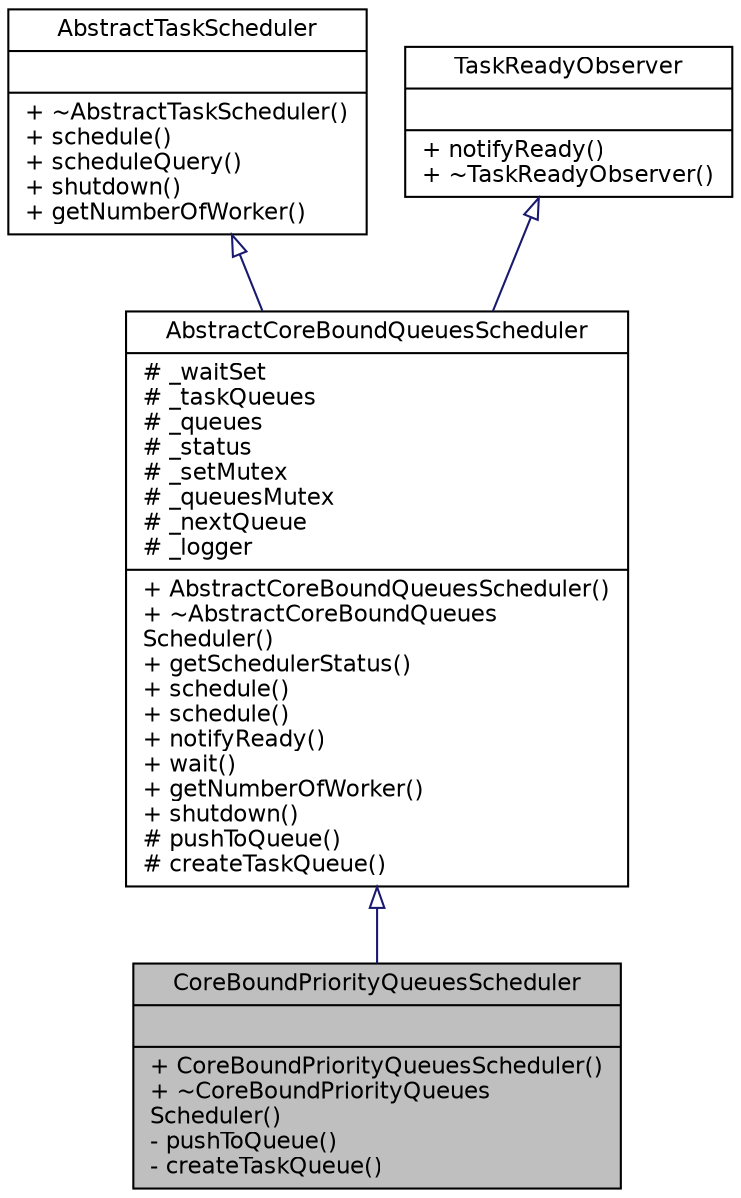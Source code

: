 digraph "CoreBoundPriorityQueuesScheduler"
{
  edge [fontname="Helvetica",fontsize="11",labelfontname="Helvetica",labelfontsize="11"];
  node [fontname="Helvetica",fontsize="11",shape=record];
  Node1 [label="{CoreBoundPriorityQueuesScheduler\n||+ CoreBoundPriorityQueuesScheduler()\l+ ~CoreBoundPriorityQueues\lScheduler()\l- pushToQueue()\l- createTaskQueue()\l}",height=0.2,width=0.4,color="black", fillcolor="grey75", style="filled" fontcolor="black"];
  Node2 -> Node1 [dir="back",color="midnightblue",fontsize="11",style="solid",arrowtail="onormal",fontname="Helvetica"];
  Node2 [label="{AbstractCoreBoundQueuesScheduler\n|# _waitSet\l# _taskQueues\l# _queues\l# _status\l# _setMutex\l# _queuesMutex\l# _nextQueue\l# _logger\l|+ AbstractCoreBoundQueuesScheduler()\l+ ~AbstractCoreBoundQueues\lScheduler()\l+ getSchedulerStatus()\l+ schedule()\l+ schedule()\l+ notifyReady()\l+ wait()\l+ getNumberOfWorker()\l+ shutdown()\l# pushToQueue()\l# createTaskQueue()\l}",height=0.2,width=0.4,color="black", fillcolor="white", style="filled",URL="$class_abstract_core_bound_queues_scheduler.html"];
  Node3 -> Node2 [dir="back",color="midnightblue",fontsize="11",style="solid",arrowtail="onormal",fontname="Helvetica"];
  Node3 [label="{AbstractTaskScheduler\n||+ ~AbstractTaskScheduler()\l+ schedule()\l+ scheduleQuery()\l+ shutdown()\l+ getNumberOfWorker()\l}",height=0.2,width=0.4,color="black", fillcolor="white", style="filled",URL="$class_abstract_task_scheduler.html"];
  Node4 -> Node2 [dir="back",color="midnightblue",fontsize="11",style="solid",arrowtail="onormal",fontname="Helvetica"];
  Node4 [label="{TaskReadyObserver\n||+ notifyReady()\l+ ~TaskReadyObserver()\l}",height=0.2,width=0.4,color="black", fillcolor="white", style="filled",URL="$class_task_ready_observer.html"];
}
